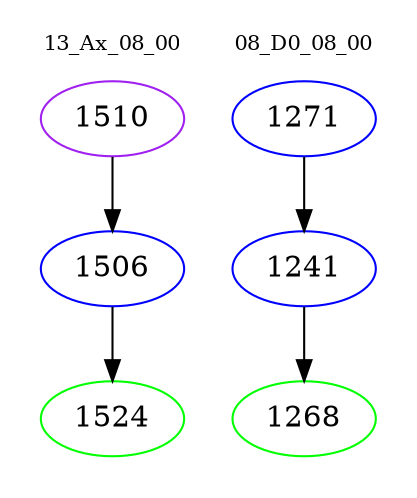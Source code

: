 digraph{
subgraph cluster_0 {
color = white
label = "13_Ax_08_00";
fontsize=10;
T0_1510 [label="1510", color="purple"]
T0_1510 -> T0_1506 [color="black"]
T0_1506 [label="1506", color="blue"]
T0_1506 -> T0_1524 [color="black"]
T0_1524 [label="1524", color="green"]
}
subgraph cluster_1 {
color = white
label = "08_D0_08_00";
fontsize=10;
T1_1271 [label="1271", color="blue"]
T1_1271 -> T1_1241 [color="black"]
T1_1241 [label="1241", color="blue"]
T1_1241 -> T1_1268 [color="black"]
T1_1268 [label="1268", color="green"]
}
}

